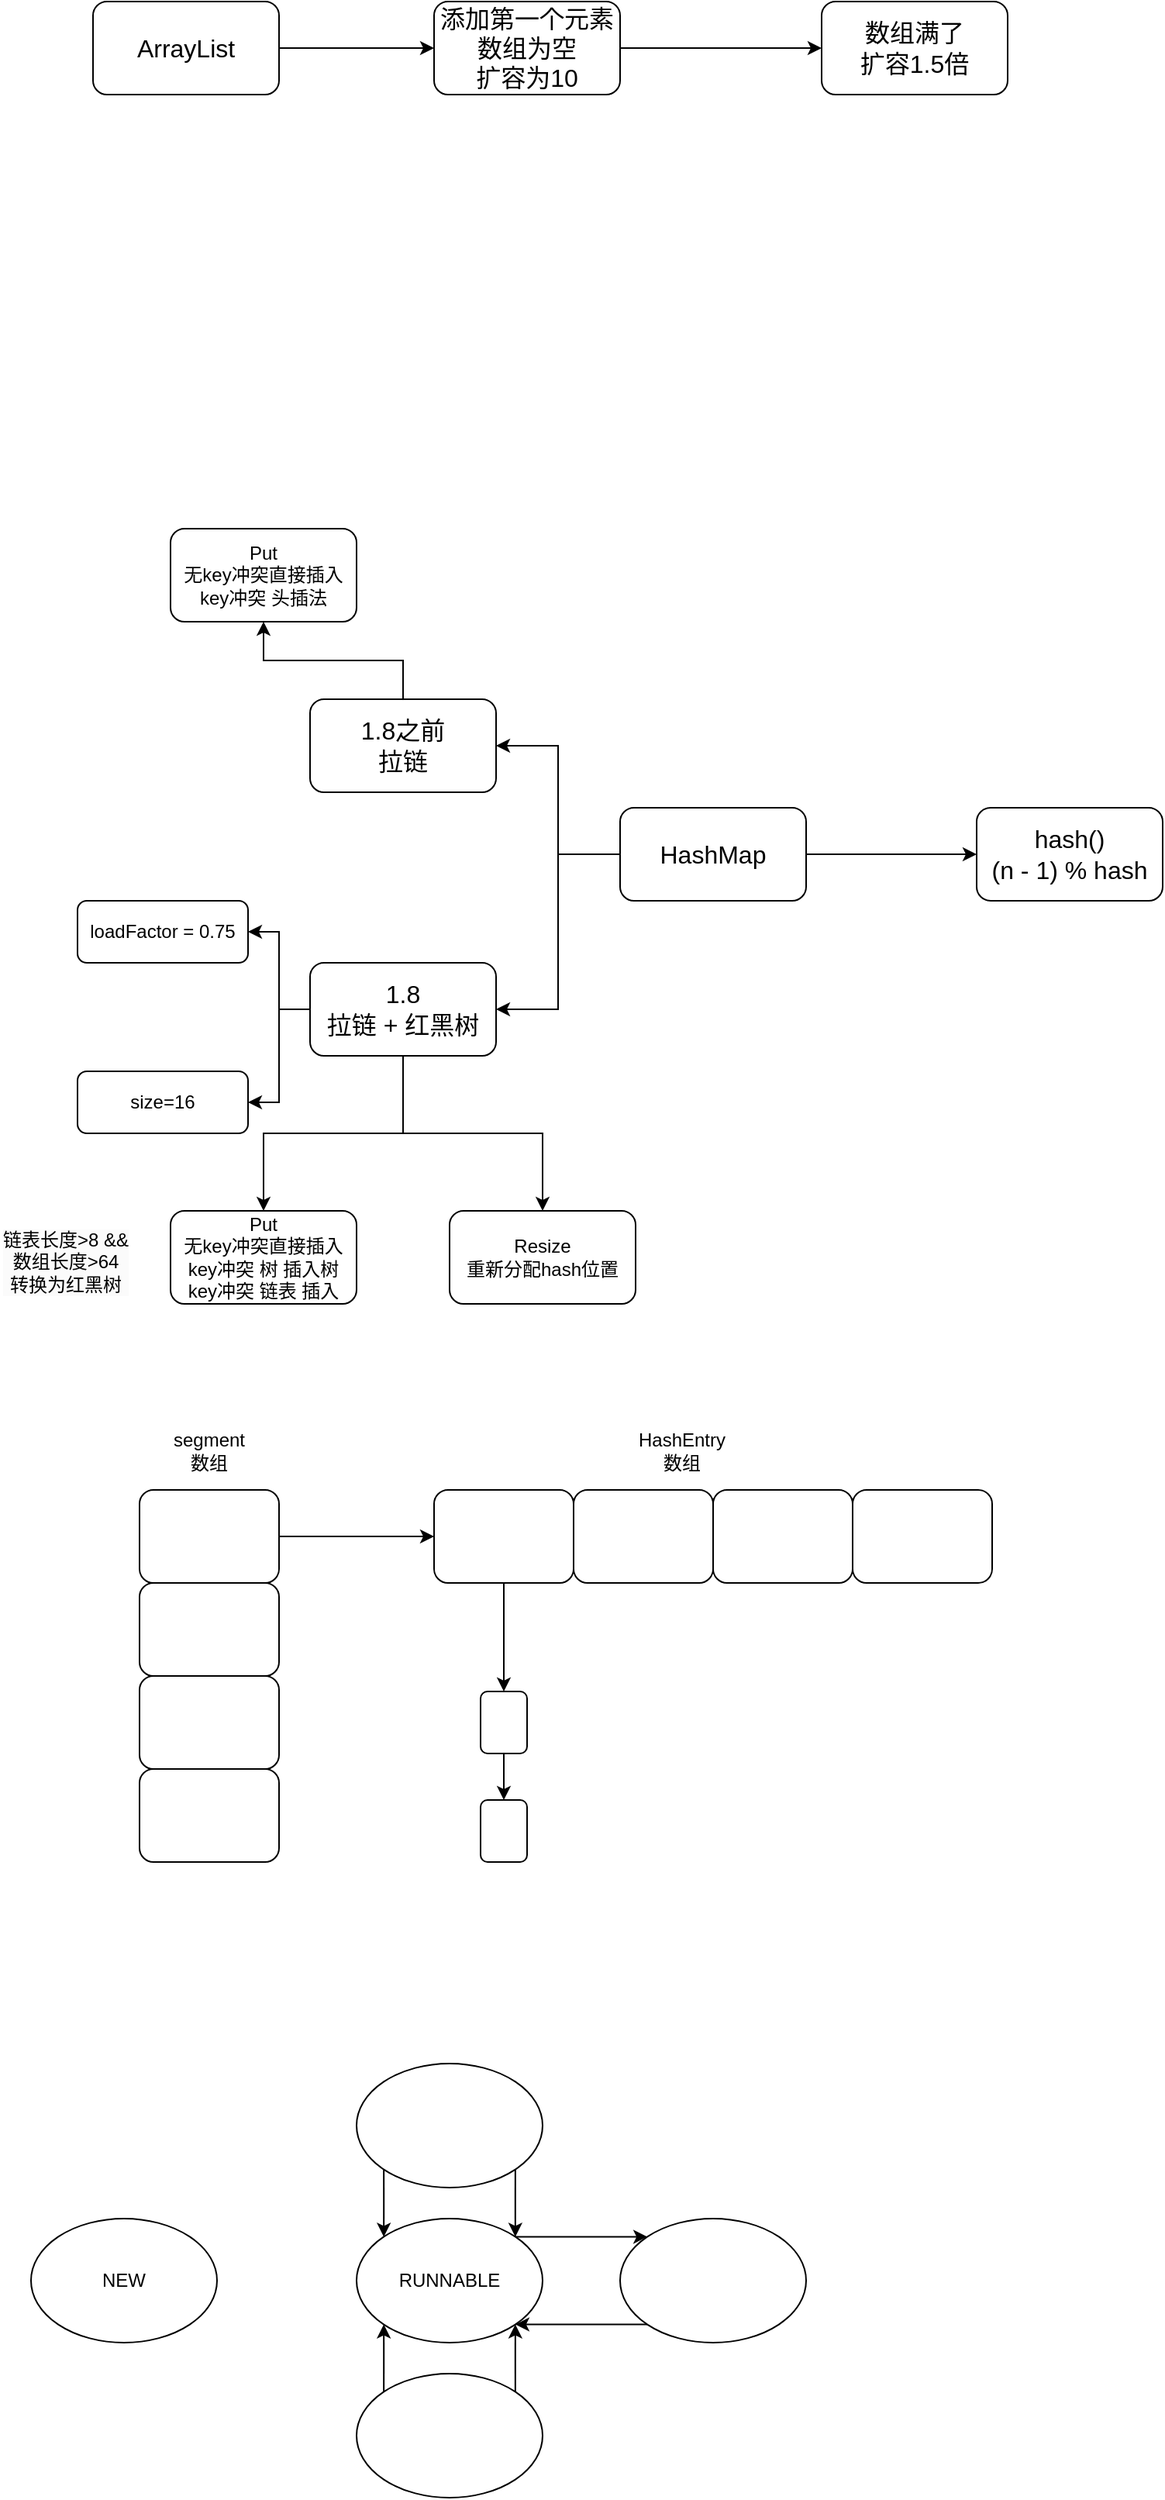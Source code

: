 <mxfile version="24.0.4" type="github">
  <diagram name="第 1 页" id="5ei_g1tk0s-xRTgqxU74">
    <mxGraphModel dx="1026" dy="566" grid="1" gridSize="10" guides="1" tooltips="1" connect="1" arrows="1" fold="1" page="1" pageScale="1" pageWidth="827" pageHeight="1169" math="0" shadow="0">
      <root>
        <mxCell id="0" />
        <mxCell id="1" parent="0" />
        <mxCell id="Qoz6VtvJYiMbTrqpaC2w-3" style="edgeStyle=orthogonalEdgeStyle;rounded=0;orthogonalLoop=1;jettySize=auto;html=1;exitX=1;exitY=0.5;exitDx=0;exitDy=0;entryX=0;entryY=0.5;entryDx=0;entryDy=0;" parent="1" source="Qoz6VtvJYiMbTrqpaC2w-1" target="Qoz6VtvJYiMbTrqpaC2w-2" edge="1">
          <mxGeometry relative="1" as="geometry" />
        </mxCell>
        <mxCell id="Qoz6VtvJYiMbTrqpaC2w-1" value="ArrayList" style="rounded=1;whiteSpace=wrap;html=1;fontSize=16;" parent="1" vertex="1">
          <mxGeometry x="100" y="120" width="120" height="60" as="geometry" />
        </mxCell>
        <mxCell id="Qoz6VtvJYiMbTrqpaC2w-5" style="edgeStyle=orthogonalEdgeStyle;rounded=0;orthogonalLoop=1;jettySize=auto;html=1;exitX=1;exitY=0.5;exitDx=0;exitDy=0;" parent="1" source="Qoz6VtvJYiMbTrqpaC2w-2" edge="1">
          <mxGeometry relative="1" as="geometry">
            <mxPoint x="570" y="150" as="targetPoint" />
          </mxGeometry>
        </mxCell>
        <mxCell id="Qoz6VtvJYiMbTrqpaC2w-2" value="添加第一个元素&lt;div style=&quot;font-size: 16px;&quot;&gt;数组为空&lt;/div&gt;&lt;div style=&quot;font-size: 16px;&quot;&gt;扩容为10&lt;/div&gt;" style="rounded=1;whiteSpace=wrap;html=1;fontSize=16;" parent="1" vertex="1">
          <mxGeometry x="320" y="120" width="120" height="60" as="geometry" />
        </mxCell>
        <mxCell id="Qoz6VtvJYiMbTrqpaC2w-6" value="数组满了&lt;div style=&quot;font-size: 16px;&quot;&gt;扩容1.5倍&lt;/div&gt;" style="rounded=1;whiteSpace=wrap;html=1;fontSize=16;" parent="1" vertex="1">
          <mxGeometry x="570" y="120" width="120" height="60" as="geometry" />
        </mxCell>
        <mxCell id="esi6x0RJp982XUn0TsWh-3" style="edgeStyle=orthogonalEdgeStyle;rounded=0;orthogonalLoop=1;jettySize=auto;html=1;exitX=1;exitY=0.5;exitDx=0;exitDy=0;" edge="1" parent="1" source="esi6x0RJp982XUn0TsWh-1" target="esi6x0RJp982XUn0TsWh-2">
          <mxGeometry relative="1" as="geometry" />
        </mxCell>
        <mxCell id="esi6x0RJp982XUn0TsWh-7" style="edgeStyle=orthogonalEdgeStyle;rounded=0;orthogonalLoop=1;jettySize=auto;html=1;exitX=0;exitY=0.5;exitDx=0;exitDy=0;entryX=1;entryY=0.5;entryDx=0;entryDy=0;" edge="1" parent="1" source="esi6x0RJp982XUn0TsWh-1" target="esi6x0RJp982XUn0TsWh-5">
          <mxGeometry relative="1" as="geometry" />
        </mxCell>
        <mxCell id="esi6x0RJp982XUn0TsWh-8" style="edgeStyle=orthogonalEdgeStyle;rounded=0;orthogonalLoop=1;jettySize=auto;html=1;exitX=0;exitY=0.5;exitDx=0;exitDy=0;entryX=1;entryY=0.5;entryDx=0;entryDy=0;" edge="1" parent="1" source="esi6x0RJp982XUn0TsWh-1" target="esi6x0RJp982XUn0TsWh-6">
          <mxGeometry relative="1" as="geometry" />
        </mxCell>
        <mxCell id="esi6x0RJp982XUn0TsWh-1" value="HashMap" style="rounded=1;whiteSpace=wrap;html=1;fontSize=16;" vertex="1" parent="1">
          <mxGeometry x="440" y="640" width="120" height="60" as="geometry" />
        </mxCell>
        <mxCell id="esi6x0RJp982XUn0TsWh-2" value="hash()&lt;div&gt;(n - 1) % hash&lt;/div&gt;" style="rounded=1;whiteSpace=wrap;html=1;fontSize=16;" vertex="1" parent="1">
          <mxGeometry x="670" y="640" width="120" height="60" as="geometry" />
        </mxCell>
        <mxCell id="esi6x0RJp982XUn0TsWh-18" style="edgeStyle=orthogonalEdgeStyle;rounded=0;orthogonalLoop=1;jettySize=auto;html=1;exitX=0.5;exitY=0;exitDx=0;exitDy=0;entryX=0.5;entryY=1;entryDx=0;entryDy=0;" edge="1" parent="1" source="esi6x0RJp982XUn0TsWh-5" target="esi6x0RJp982XUn0TsWh-17">
          <mxGeometry relative="1" as="geometry" />
        </mxCell>
        <mxCell id="esi6x0RJp982XUn0TsWh-5" value="&lt;div style=&quot;font-size: 16px;&quot;&gt;1.8之前&lt;/div&gt;拉链" style="rounded=1;whiteSpace=wrap;html=1;fontSize=16;" vertex="1" parent="1">
          <mxGeometry x="240" y="570" width="120" height="60" as="geometry" />
        </mxCell>
        <mxCell id="esi6x0RJp982XUn0TsWh-12" style="edgeStyle=orthogonalEdgeStyle;rounded=0;orthogonalLoop=1;jettySize=auto;html=1;exitX=0;exitY=0.5;exitDx=0;exitDy=0;entryX=1;entryY=0.5;entryDx=0;entryDy=0;" edge="1" parent="1" source="esi6x0RJp982XUn0TsWh-6" target="esi6x0RJp982XUn0TsWh-10">
          <mxGeometry relative="1" as="geometry" />
        </mxCell>
        <mxCell id="esi6x0RJp982XUn0TsWh-13" style="edgeStyle=orthogonalEdgeStyle;rounded=0;orthogonalLoop=1;jettySize=auto;html=1;exitX=0;exitY=0.5;exitDx=0;exitDy=0;entryX=1;entryY=0.5;entryDx=0;entryDy=0;" edge="1" parent="1" source="esi6x0RJp982XUn0TsWh-6" target="esi6x0RJp982XUn0TsWh-11">
          <mxGeometry relative="1" as="geometry" />
        </mxCell>
        <mxCell id="esi6x0RJp982XUn0TsWh-16" style="edgeStyle=orthogonalEdgeStyle;rounded=0;orthogonalLoop=1;jettySize=auto;html=1;exitX=0.5;exitY=1;exitDx=0;exitDy=0;entryX=0.5;entryY=0;entryDx=0;entryDy=0;" edge="1" parent="1" source="esi6x0RJp982XUn0TsWh-6" target="esi6x0RJp982XUn0TsWh-15">
          <mxGeometry relative="1" as="geometry" />
        </mxCell>
        <mxCell id="esi6x0RJp982XUn0TsWh-20" style="edgeStyle=orthogonalEdgeStyle;rounded=0;orthogonalLoop=1;jettySize=auto;html=1;exitX=0.5;exitY=1;exitDx=0;exitDy=0;" edge="1" parent="1" source="esi6x0RJp982XUn0TsWh-6" target="esi6x0RJp982XUn0TsWh-19">
          <mxGeometry relative="1" as="geometry" />
        </mxCell>
        <mxCell id="esi6x0RJp982XUn0TsWh-6" value="&lt;div style=&quot;font-size: 16px;&quot;&gt;1.8&lt;/div&gt;拉链 + 红黑树" style="rounded=1;whiteSpace=wrap;html=1;fontSize=16;" vertex="1" parent="1">
          <mxGeometry x="240" y="740" width="120" height="60" as="geometry" />
        </mxCell>
        <mxCell id="esi6x0RJp982XUn0TsWh-10" value="loadFactor = 0.75" style="rounded=1;whiteSpace=wrap;html=1;" vertex="1" parent="1">
          <mxGeometry x="90" y="700" width="110" height="40" as="geometry" />
        </mxCell>
        <mxCell id="esi6x0RJp982XUn0TsWh-11" value="size=16" style="rounded=1;whiteSpace=wrap;html=1;" vertex="1" parent="1">
          <mxGeometry x="90" y="810" width="110" height="40" as="geometry" />
        </mxCell>
        <mxCell id="esi6x0RJp982XUn0TsWh-15" value="Put&lt;div style=&quot;font-size: 12px;&quot;&gt;&lt;/div&gt;&lt;div style=&quot;font-size: 12px;&quot;&gt;无key冲突直接插入&lt;/div&gt;&lt;div style=&quot;font-size: 12px;&quot;&gt;key冲突 树 插入树&lt;/div&gt;&lt;div style=&quot;font-size: 12px;&quot;&gt;key冲突 链表 插入&lt;/div&gt;" style="rounded=1;whiteSpace=wrap;html=1;fontSize=12;" vertex="1" parent="1">
          <mxGeometry x="150" y="900" width="120" height="60" as="geometry" />
        </mxCell>
        <mxCell id="esi6x0RJp982XUn0TsWh-17" value="Put&lt;div style=&quot;font-size: 12px;&quot;&gt;&lt;/div&gt;&lt;div style=&quot;font-size: 12px;&quot;&gt;无key冲突直接插入&lt;/div&gt;&lt;div style=&quot;font-size: 12px;&quot;&gt;key冲突 头插法&lt;/div&gt;" style="rounded=1;whiteSpace=wrap;html=1;fontSize=12;" vertex="1" parent="1">
          <mxGeometry x="150" y="460" width="120" height="60" as="geometry" />
        </mxCell>
        <mxCell id="esi6x0RJp982XUn0TsWh-19" value="&lt;div style=&quot;font-size: 12px;&quot;&gt;&lt;/div&gt;&lt;div style=&quot;font-size: 12px;&quot;&gt;Resize&lt;/div&gt;&lt;div style=&quot;font-size: 12px;&quot;&gt;重新分配hash位置&lt;/div&gt;" style="rounded=1;whiteSpace=wrap;html=1;fontSize=12;" vertex="1" parent="1">
          <mxGeometry x="330" y="900" width="120" height="60" as="geometry" />
        </mxCell>
        <mxCell id="esi6x0RJp982XUn0TsWh-21" value="&lt;div style=&quot;color: rgb(0, 0, 0); font-family: Helvetica; font-size: 12px; font-style: normal; font-variant-ligatures: normal; font-variant-caps: normal; font-weight: 400; letter-spacing: normal; orphans: 2; text-align: center; text-indent: 0px; text-transform: none; widows: 2; word-spacing: 0px; -webkit-text-stroke-width: 0px; white-space: normal; background-color: rgb(251, 251, 251); text-decoration-thickness: initial; text-decoration-style: initial; text-decoration-color: initial;&quot;&gt;链表长度&amp;gt;8 &amp;amp;&amp;amp;&lt;/div&gt;&lt;div style=&quot;color: rgb(0, 0, 0); font-family: Helvetica; font-size: 12px; font-style: normal; font-variant-ligatures: normal; font-variant-caps: normal; font-weight: 400; letter-spacing: normal; orphans: 2; text-align: center; text-indent: 0px; text-transform: none; widows: 2; word-spacing: 0px; -webkit-text-stroke-width: 0px; white-space: normal; background-color: rgb(251, 251, 251); text-decoration-thickness: initial; text-decoration-style: initial; text-decoration-color: initial;&quot;&gt;数组长度&amp;gt;64&lt;/div&gt;&lt;div style=&quot;color: rgb(0, 0, 0); font-family: Helvetica; font-size: 12px; font-style: normal; font-variant-ligatures: normal; font-variant-caps: normal; font-weight: 400; letter-spacing: normal; orphans: 2; text-align: center; text-indent: 0px; text-transform: none; widows: 2; word-spacing: 0px; -webkit-text-stroke-width: 0px; white-space: normal; background-color: rgb(251, 251, 251); text-decoration-thickness: initial; text-decoration-style: initial; text-decoration-color: initial;&quot;&gt;转换为红黑树&lt;/div&gt;" style="text;whiteSpace=wrap;html=1;" vertex="1" parent="1">
          <mxGeometry x="40" y="905" width="90" height="50" as="geometry" />
        </mxCell>
        <mxCell id="esi6x0RJp982XUn0TsWh-32" style="edgeStyle=orthogonalEdgeStyle;rounded=0;orthogonalLoop=1;jettySize=auto;html=1;exitX=1;exitY=0.5;exitDx=0;exitDy=0;" edge="1" parent="1" source="esi6x0RJp982XUn0TsWh-22" target="esi6x0RJp982XUn0TsWh-27">
          <mxGeometry relative="1" as="geometry" />
        </mxCell>
        <mxCell id="esi6x0RJp982XUn0TsWh-22" value="" style="rounded=1;whiteSpace=wrap;html=1;" vertex="1" parent="1">
          <mxGeometry x="130" y="1080" width="90" height="60" as="geometry" />
        </mxCell>
        <mxCell id="esi6x0RJp982XUn0TsWh-23" value="" style="rounded=1;whiteSpace=wrap;html=1;" vertex="1" parent="1">
          <mxGeometry x="130" y="1140" width="90" height="60" as="geometry" />
        </mxCell>
        <mxCell id="esi6x0RJp982XUn0TsWh-24" value="" style="rounded=1;whiteSpace=wrap;html=1;" vertex="1" parent="1">
          <mxGeometry x="130" y="1200" width="90" height="60" as="geometry" />
        </mxCell>
        <mxCell id="esi6x0RJp982XUn0TsWh-25" value="" style="rounded=1;whiteSpace=wrap;html=1;" vertex="1" parent="1">
          <mxGeometry x="130" y="1260" width="90" height="60" as="geometry" />
        </mxCell>
        <mxCell id="esi6x0RJp982XUn0TsWh-26" value="segment数组" style="text;html=1;align=center;verticalAlign=middle;whiteSpace=wrap;rounded=0;" vertex="1" parent="1">
          <mxGeometry x="145" y="1040" width="60" height="30" as="geometry" />
        </mxCell>
        <mxCell id="esi6x0RJp982XUn0TsWh-34" style="edgeStyle=orthogonalEdgeStyle;rounded=0;orthogonalLoop=1;jettySize=auto;html=1;exitX=0.5;exitY=1;exitDx=0;exitDy=0;" edge="1" parent="1" source="esi6x0RJp982XUn0TsWh-27">
          <mxGeometry relative="1" as="geometry">
            <mxPoint x="365" y="1210" as="targetPoint" />
          </mxGeometry>
        </mxCell>
        <mxCell id="esi6x0RJp982XUn0TsWh-27" value="" style="rounded=1;whiteSpace=wrap;html=1;" vertex="1" parent="1">
          <mxGeometry x="320" y="1080" width="90" height="60" as="geometry" />
        </mxCell>
        <mxCell id="esi6x0RJp982XUn0TsWh-29" value="" style="rounded=1;whiteSpace=wrap;html=1;" vertex="1" parent="1">
          <mxGeometry x="410" y="1080" width="90" height="60" as="geometry" />
        </mxCell>
        <mxCell id="esi6x0RJp982XUn0TsWh-30" value="" style="rounded=1;whiteSpace=wrap;html=1;" vertex="1" parent="1">
          <mxGeometry x="500" y="1080" width="90" height="60" as="geometry" />
        </mxCell>
        <mxCell id="esi6x0RJp982XUn0TsWh-31" value="" style="rounded=1;whiteSpace=wrap;html=1;" vertex="1" parent="1">
          <mxGeometry x="590" y="1080" width="90" height="60" as="geometry" />
        </mxCell>
        <mxCell id="esi6x0RJp982XUn0TsWh-33" value="HashEntry&lt;div&gt;数组&lt;/div&gt;" style="text;html=1;align=center;verticalAlign=middle;whiteSpace=wrap;rounded=0;" vertex="1" parent="1">
          <mxGeometry x="450" y="1040" width="60" height="30" as="geometry" />
        </mxCell>
        <mxCell id="esi6x0RJp982XUn0TsWh-37" style="edgeStyle=orthogonalEdgeStyle;rounded=0;orthogonalLoop=1;jettySize=auto;html=1;exitX=0.5;exitY=1;exitDx=0;exitDy=0;" edge="1" parent="1" source="esi6x0RJp982XUn0TsWh-35" target="esi6x0RJp982XUn0TsWh-36">
          <mxGeometry relative="1" as="geometry" />
        </mxCell>
        <mxCell id="esi6x0RJp982XUn0TsWh-35" value="" style="rounded=1;whiteSpace=wrap;html=1;" vertex="1" parent="1">
          <mxGeometry x="350" y="1210" width="30" height="40" as="geometry" />
        </mxCell>
        <mxCell id="esi6x0RJp982XUn0TsWh-36" value="" style="rounded=1;whiteSpace=wrap;html=1;" vertex="1" parent="1">
          <mxGeometry x="350" y="1280" width="30" height="40" as="geometry" />
        </mxCell>
        <mxCell id="esi6x0RJp982XUn0TsWh-38" value="NEW" style="ellipse;whiteSpace=wrap;html=1;" vertex="1" parent="1">
          <mxGeometry x="60" y="1550" width="120" height="80" as="geometry" />
        </mxCell>
        <mxCell id="esi6x0RJp982XUn0TsWh-43" style="edgeStyle=orthogonalEdgeStyle;rounded=0;orthogonalLoop=1;jettySize=auto;html=1;exitX=1;exitY=0;exitDx=0;exitDy=0;entryX=0;entryY=0;entryDx=0;entryDy=0;" edge="1" parent="1" source="esi6x0RJp982XUn0TsWh-39" target="esi6x0RJp982XUn0TsWh-42">
          <mxGeometry relative="1" as="geometry" />
        </mxCell>
        <mxCell id="esi6x0RJp982XUn0TsWh-39" value="RUNNABLE" style="ellipse;whiteSpace=wrap;html=1;" vertex="1" parent="1">
          <mxGeometry x="270" y="1550" width="120" height="80" as="geometry" />
        </mxCell>
        <mxCell id="esi6x0RJp982XUn0TsWh-49" style="edgeStyle=orthogonalEdgeStyle;rounded=0;orthogonalLoop=1;jettySize=auto;html=1;exitX=0;exitY=0;exitDx=0;exitDy=0;entryX=0;entryY=1;entryDx=0;entryDy=0;" edge="1" parent="1" source="esi6x0RJp982XUn0TsWh-40" target="esi6x0RJp982XUn0TsWh-39">
          <mxGeometry relative="1" as="geometry" />
        </mxCell>
        <mxCell id="esi6x0RJp982XUn0TsWh-50" style="edgeStyle=orthogonalEdgeStyle;rounded=0;orthogonalLoop=1;jettySize=auto;html=1;exitX=1;exitY=0;exitDx=0;exitDy=0;entryX=1;entryY=1;entryDx=0;entryDy=0;" edge="1" parent="1" source="esi6x0RJp982XUn0TsWh-40" target="esi6x0RJp982XUn0TsWh-39">
          <mxGeometry relative="1" as="geometry">
            <mxPoint x="372" y="1640" as="targetPoint" />
          </mxGeometry>
        </mxCell>
        <mxCell id="esi6x0RJp982XUn0TsWh-40" value="" style="ellipse;whiteSpace=wrap;html=1;" vertex="1" parent="1">
          <mxGeometry x="270" y="1650" width="120" height="80" as="geometry" />
        </mxCell>
        <mxCell id="esi6x0RJp982XUn0TsWh-47" style="edgeStyle=orthogonalEdgeStyle;rounded=0;orthogonalLoop=1;jettySize=auto;html=1;exitX=0;exitY=1;exitDx=0;exitDy=0;entryX=0;entryY=0;entryDx=0;entryDy=0;" edge="1" parent="1" source="esi6x0RJp982XUn0TsWh-41" target="esi6x0RJp982XUn0TsWh-39">
          <mxGeometry relative="1" as="geometry" />
        </mxCell>
        <mxCell id="esi6x0RJp982XUn0TsWh-48" style="edgeStyle=orthogonalEdgeStyle;rounded=0;orthogonalLoop=1;jettySize=auto;html=1;exitX=1;exitY=1;exitDx=0;exitDy=0;entryX=1;entryY=0;entryDx=0;entryDy=0;" edge="1" parent="1" source="esi6x0RJp982XUn0TsWh-41" target="esi6x0RJp982XUn0TsWh-39">
          <mxGeometry relative="1" as="geometry" />
        </mxCell>
        <mxCell id="esi6x0RJp982XUn0TsWh-41" value="" style="ellipse;whiteSpace=wrap;html=1;" vertex="1" parent="1">
          <mxGeometry x="270" y="1450" width="120" height="80" as="geometry" />
        </mxCell>
        <mxCell id="esi6x0RJp982XUn0TsWh-44" style="edgeStyle=orthogonalEdgeStyle;rounded=0;orthogonalLoop=1;jettySize=auto;html=1;exitX=0;exitY=1;exitDx=0;exitDy=0;entryX=1;entryY=1;entryDx=0;entryDy=0;" edge="1" parent="1" source="esi6x0RJp982XUn0TsWh-42" target="esi6x0RJp982XUn0TsWh-39">
          <mxGeometry relative="1" as="geometry" />
        </mxCell>
        <mxCell id="esi6x0RJp982XUn0TsWh-42" value="" style="ellipse;whiteSpace=wrap;html=1;" vertex="1" parent="1">
          <mxGeometry x="440" y="1550" width="120" height="80" as="geometry" />
        </mxCell>
      </root>
    </mxGraphModel>
  </diagram>
</mxfile>
